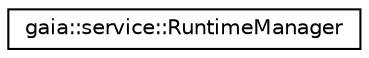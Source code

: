 digraph G
{
  edge [fontname="Helvetica",fontsize="10",labelfontname="Helvetica",labelfontsize="10"];
  node [fontname="Helvetica",fontsize="10",shape=record];
  rankdir=LR;
  Node1 [label="gaia::service::RuntimeManager",height=0.2,width=0.4,color="black", fillcolor="white", style="filled",URL="$da/ddc/classgaia_1_1service_1_1_runtime_manager.html",tooltip="This class provide methods for Runtime handle."];
}
